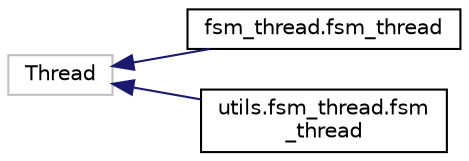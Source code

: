 digraph "Graphical Class Hierarchy"
{
 // INTERACTIVE_SVG=YES
  edge [fontname="Helvetica",fontsize="10",labelfontname="Helvetica",labelfontsize="10"];
  node [fontname="Helvetica",fontsize="10",shape=record];
  rankdir="LR";
  Node1 [label="Thread",height=0.2,width=0.4,color="grey75", fillcolor="white", style="filled"];
  Node1 -> Node2 [dir="back",color="midnightblue",fontsize="10",style="solid",fontname="Helvetica"];
  Node2 [label="fsm_thread.fsm_thread",height=0.2,width=0.4,color="black", fillcolor="white", style="filled",URL="$df/d96/classfsm__thread_1_1fsm__thread.html"];
  Node1 -> Node3 [dir="back",color="midnightblue",fontsize="10",style="solid",fontname="Helvetica"];
  Node3 [label="utils.fsm_thread.fsm\l_thread",height=0.2,width=0.4,color="black", fillcolor="white", style="filled",URL="$de/d46/classutils_1_1fsm__thread_1_1fsm__thread.html"];
}
